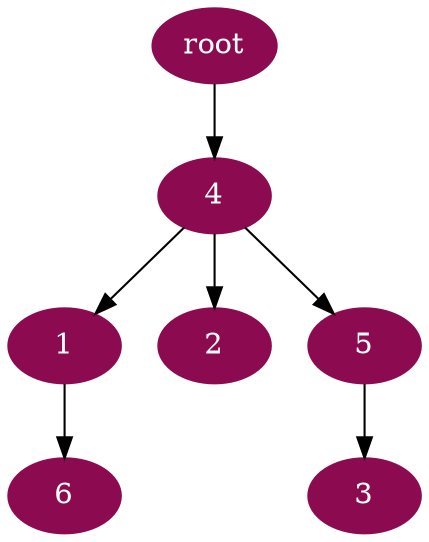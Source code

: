 digraph G {
node [color=deeppink4, style=filled, fontcolor=white];
4 -> 1;
4 -> 2;
5 -> 3;
"root" -> 4;
4 -> 5;
1 -> 6;
}
